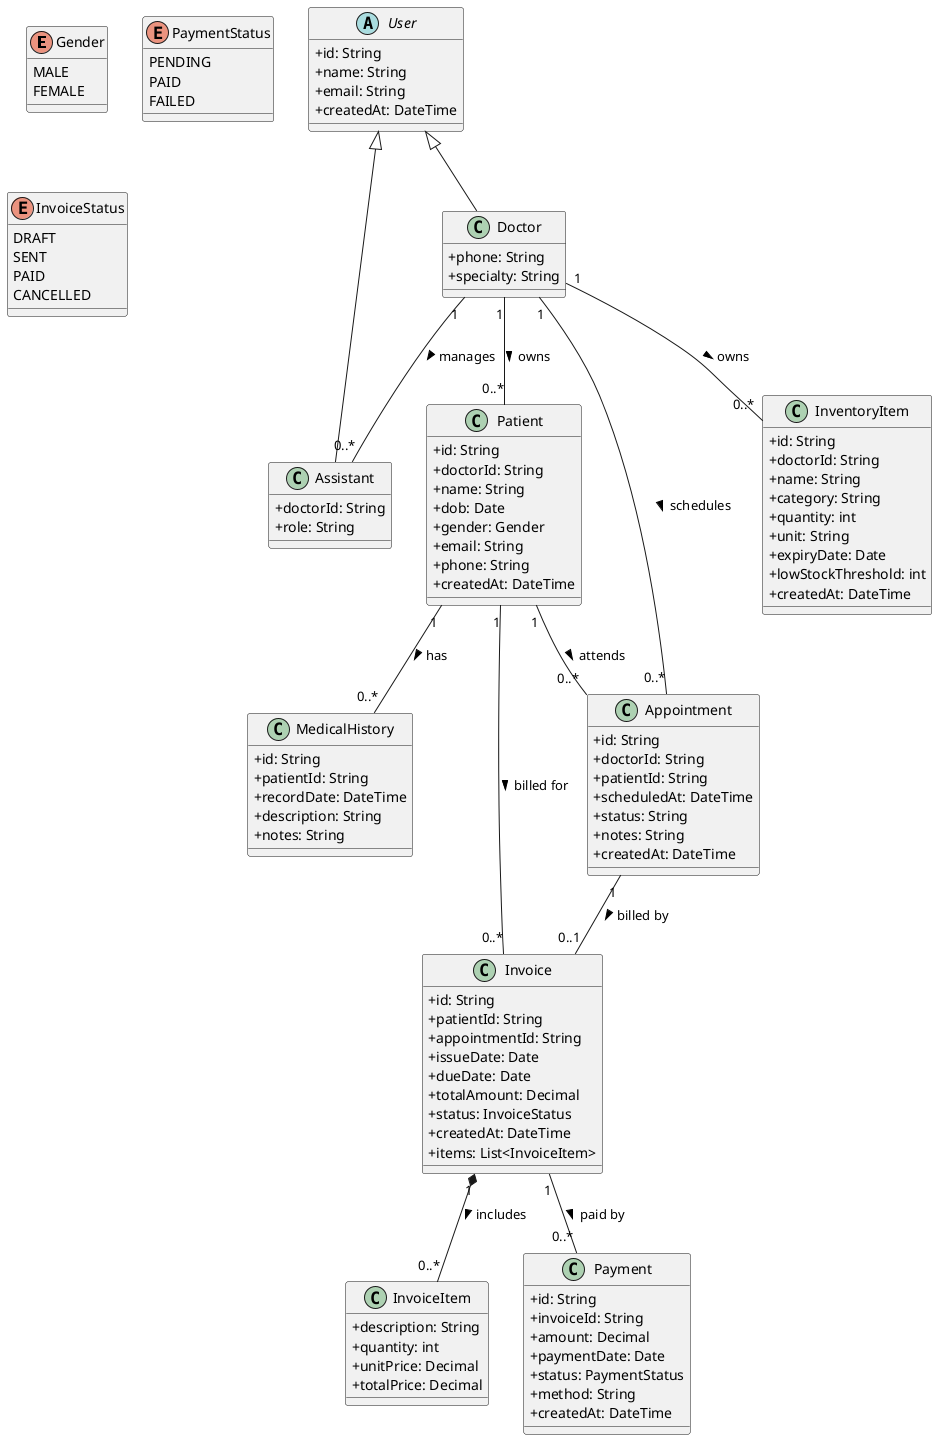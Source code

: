 @startuml DocCentral
skinparam classAttributeIconSize 0

enum Gender {
  MALE
  FEMALE
}

enum PaymentStatus {
  PENDING
  PAID
  FAILED
}

enum InvoiceStatus {
  DRAFT
  SENT
  PAID
  CANCELLED
}

abstract class User {
  +id: String
  +name: String
  +email: String
  +createdAt: DateTime
}

class Doctor {
  +phone: String
  +specialty: String
}

class Assistant {
  +doctorId: String
  +role: String
}

class Patient {
  +id: String
  +doctorId: String
  +name: String
  +dob: Date
  +gender: Gender
  +email: String
  +phone: String
  +createdAt: DateTime
}

class MedicalHistory {
  +id: String
  +patientId: String
  +recordDate: DateTime
  +description: String
  +notes: String
}

class Appointment {
  +id: String
  +doctorId: String
  +patientId: String
  +scheduledAt: DateTime
  +status: String
  +notes: String
  +createdAt: DateTime
}

class Invoice {
  +id: String
  +patientId: String
  +appointmentId: String
  +issueDate: Date
  +dueDate: Date
  +totalAmount: Decimal
  +status: InvoiceStatus
  +createdAt: DateTime
  +items: List<InvoiceItem>
}

class InvoiceItem {
  +description: String
  +quantity: int
  +unitPrice: Decimal
  +totalPrice: Decimal
}

class Payment {
  +id: String
  +invoiceId: String
  +amount: Decimal
  +paymentDate: Date
  +status: PaymentStatus
  +method: String
  +createdAt: DateTime
}

class InventoryItem {
  +id: String
  +doctorId: String
  +name: String
  +category: String
  +quantity: int
  +unit: String
  +expiryDate: Date
  +lowStockThreshold: int
  +createdAt: DateTime
}

User <|-- Doctor
User <|-- Assistant

Doctor "1" -- "0..*" Assistant : manages >
Doctor "1" -- "0..*" Patient : owns >
Patient "1" -- "0..*" MedicalHistory : has >
Doctor "1" -- "0..*" Appointment : schedules >
Patient "1" -- "0..*" Appointment : attends >
Patient "1" -- "0..*" Invoice : billed for >
Appointment "1" -- "0..1" Invoice : billed by >
Invoice "1" *-- "0..*" InvoiceItem : includes >
Invoice "1" -- "0..*" Payment : paid by >
Doctor "1" -- "0..*" InventoryItem : owns >

@enduml
